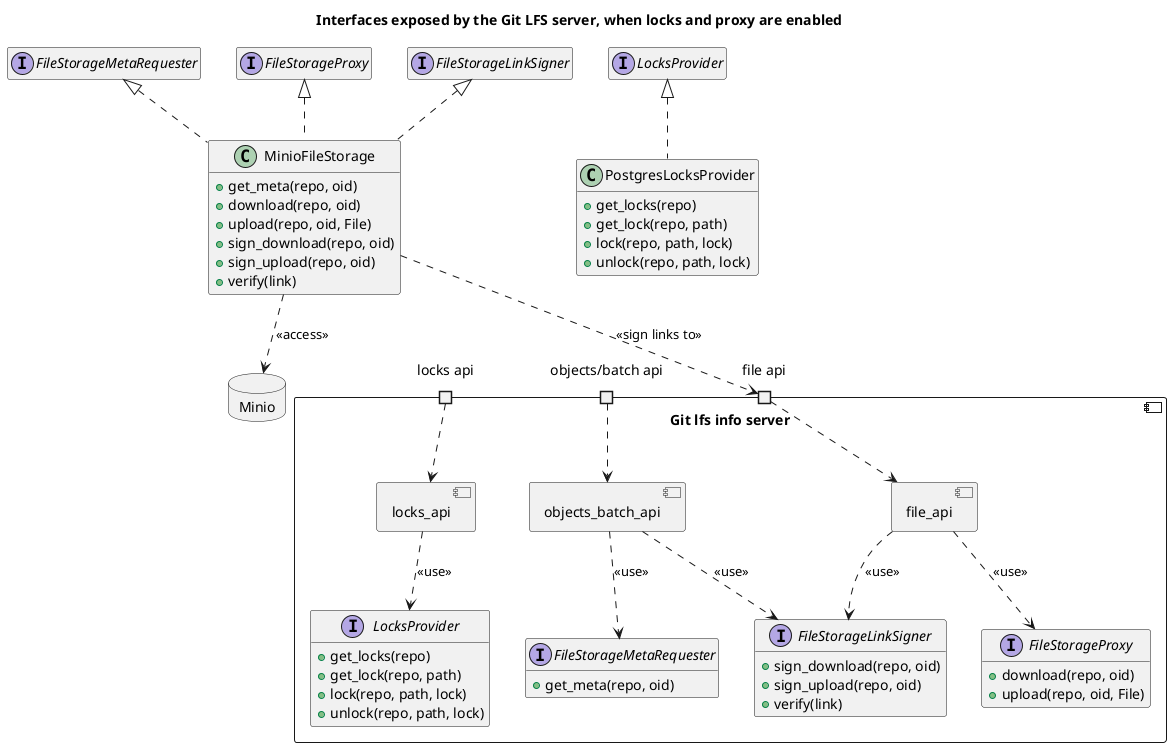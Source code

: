 @startuml lfs_server_all_enabled

allow_mixing
hide empty members

title Interfaces exposed by the Git LFS server, when locks and proxy are enabled

component "Git lfs info server" as lfs_server {
    portin "locks api" as portin_locks
    portin "objects/batch api" as portin_objects_batch
    portin "file api" as portin_files

    component objects_batch_api
    component file_api
    component locks_api

    interface FileStorageMetaRequester {
        + get_meta(repo, oid)
    }

    interface FileStorageProxy {
        + download(repo, oid)
        + upload(repo, oid, File)
    }

    interface FileStorageLinkSigner {
        + sign_download(repo, oid)
        + sign_upload(repo, oid)
        + verify(link)
    }

    interface LocksProvider {
        + get_locks(repo)
        + get_lock(repo, path)
        + lock(repo, path, lock)
        + unlock(repo, path, lock)
    }

    portin_objects_batch ..> objects_batch_api
    portin_files ..> file_api
    portin_locks ..> locks_api

    objects_batch_api ..> FileStorageMetaRequester: <<use>>
    objects_batch_api ..> FileStorageLinkSigner: <<use>>
    file_api ..> FileStorageProxy: <<use>>
    file_api ..> FileStorageLinkSigner: <<use>>
    locks_api ..> LocksProvider: <<use>>
}

class MinioFileStorage implements FileStorageMetaRequester, FileStorageProxy, FileStorageLinkSigner {
    + get_meta(repo, oid)
    + download(repo, oid)
    + upload(repo, oid, File)
    + sign_download(repo, oid)
    + sign_upload(repo, oid)
    + verify(link)
}

class PostgresLocksProvider implements LocksProvider {
    + get_locks(repo)
    + get_lock(repo, path)
    + lock(repo, path, lock)
    + unlock(repo, path, lock)
}

database Minio

MinioFileStorage ..> portin_files: <<sign links to>>
MinioFileStorage ..> Minio: <<access>>

@enduml

@startuml lfs_server_minimal

allow_mixing
hide empty members

title Interfaces exposed by the Git LFS server, when locks and proxy are disabled

component "Git lfs info server" as lfs_server {
    portin "locks api" as portin_locks
    portin "objects/batch api" as portin_objects_batch
    portin "file api" as portin_files

    component objects_batch_api
    component file_api
    component locks_api

    interface FileStorageMetaRequester {
        + get_meta(repo, oid)
    }

    interface FileStorageLinkSigner {
        + sign_download(repo, oid)
        + sign_upload(repo, oid)
        + verify(link)
    }

    portin_objects_batch ..> objects_batch_api
    portin_files ..x file_api
    portin_locks ..x locks_api

    objects_batch_api ..> FileStorageMetaRequester: <<use>>
    objects_batch_api ..> FileStorageLinkSigner: <<use>>
}

class MinioFileStorage implements FileStorageMetaRequester, FileStorageLinkSigner {
    + get_meta(repo, oid)
    + sign_download(repo, oid)
    + sign_upload(repo, oid)
}

database Minio

MinioFileStorage ..> Minio: <<sign links to>>

@enduml
